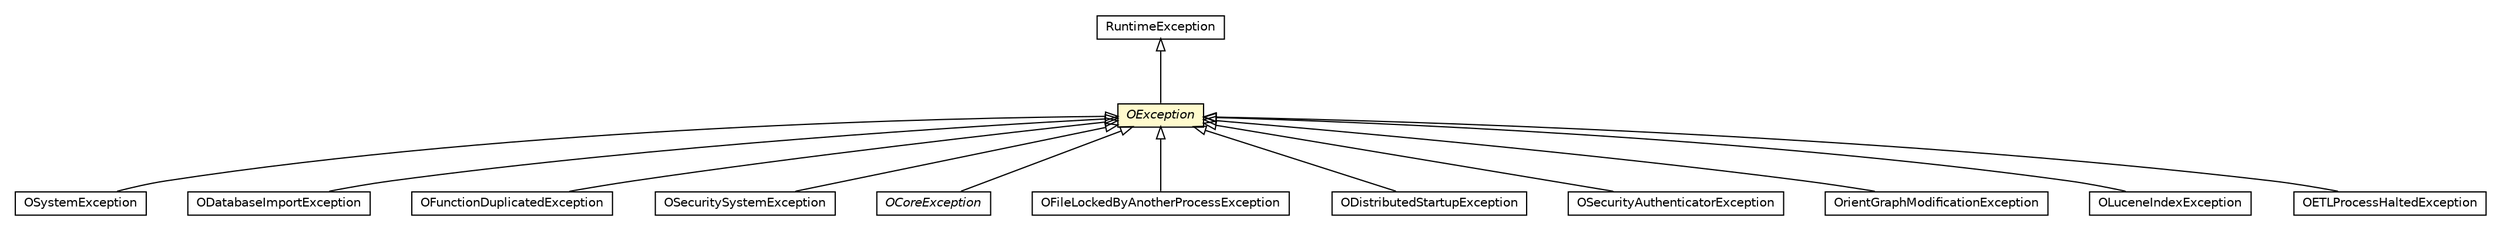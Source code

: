 #!/usr/local/bin/dot
#
# Class diagram 
# Generated by UMLGraph version R5_6-24-gf6e263 (http://www.umlgraph.org/)
#

digraph G {
	edge [fontname="Helvetica",fontsize=10,labelfontname="Helvetica",labelfontsize=10];
	node [fontname="Helvetica",fontsize=10,shape=plaintext];
	nodesep=0.25;
	ranksep=0.5;
	// com.orientechnologies.common.exception.OException
	c1715305 [label=<<table title="com.orientechnologies.common.exception.OException" border="0" cellborder="1" cellspacing="0" cellpadding="2" port="p" bgcolor="lemonChiffon" href="./OException.html">
		<tr><td><table border="0" cellspacing="0" cellpadding="1">
<tr><td align="center" balign="center"><font face="Helvetica-Oblique"> OException </font></td></tr>
		</table></td></tr>
		</table>>, URL="./OException.html", fontname="Helvetica", fontcolor="black", fontsize=10.0];
	// com.orientechnologies.common.exception.OSystemException
	c1715306 [label=<<table title="com.orientechnologies.common.exception.OSystemException" border="0" cellborder="1" cellspacing="0" cellpadding="2" port="p" href="./OSystemException.html">
		<tr><td><table border="0" cellspacing="0" cellpadding="1">
<tr><td align="center" balign="center"> OSystemException </td></tr>
		</table></td></tr>
		</table>>, URL="./OSystemException.html", fontname="Helvetica", fontcolor="black", fontsize=10.0];
	// com.orientechnologies.orient.core.db.tool.ODatabaseImportException
	c1715462 [label=<<table title="com.orientechnologies.orient.core.db.tool.ODatabaseImportException" border="0" cellborder="1" cellspacing="0" cellpadding="2" port="p" href="../../orient/core/db/tool/ODatabaseImportException.html">
		<tr><td><table border="0" cellspacing="0" cellpadding="1">
<tr><td align="center" balign="center"> ODatabaseImportException </td></tr>
		</table></td></tr>
		</table>>, URL="../../orient/core/db/tool/ODatabaseImportException.html", fontname="Helvetica", fontcolor="black", fontsize=10.0];
	// com.orientechnologies.orient.core.metadata.function.OFunctionDuplicatedException
	c1715568 [label=<<table title="com.orientechnologies.orient.core.metadata.function.OFunctionDuplicatedException" border="0" cellborder="1" cellspacing="0" cellpadding="2" port="p" href="../../orient/core/metadata/function/OFunctionDuplicatedException.html">
		<tr><td><table border="0" cellspacing="0" cellpadding="1">
<tr><td align="center" balign="center"> OFunctionDuplicatedException </td></tr>
		</table></td></tr>
		</table>>, URL="../../orient/core/metadata/function/OFunctionDuplicatedException.html", fontname="Helvetica", fontcolor="black", fontsize=10.0];
	// com.orientechnologies.orient.core.security.OSecuritySystemException
	c1716338 [label=<<table title="com.orientechnologies.orient.core.security.OSecuritySystemException" border="0" cellborder="1" cellspacing="0" cellpadding="2" port="p" href="../../orient/core/security/OSecuritySystemException.html">
		<tr><td><table border="0" cellspacing="0" cellpadding="1">
<tr><td align="center" balign="center"> OSecuritySystemException </td></tr>
		</table></td></tr>
		</table>>, URL="../../orient/core/security/OSecuritySystemException.html", fontname="Helvetica", fontcolor="black", fontsize=10.0];
	// com.orientechnologies.orient.core.exception.OCoreException
	c1716394 [label=<<table title="com.orientechnologies.orient.core.exception.OCoreException" border="0" cellborder="1" cellspacing="0" cellpadding="2" port="p" href="../../orient/core/exception/OCoreException.html">
		<tr><td><table border="0" cellspacing="0" cellpadding="1">
<tr><td align="center" balign="center"><font face="Helvetica-Oblique"> OCoreException </font></td></tr>
		</table></td></tr>
		</table>>, URL="../../orient/core/exception/OCoreException.html", fontname="Helvetica", fontcolor="black", fontsize=10.0];
	// com.orientechnologies.orient.core.exception.OFileLockedByAnotherProcessException
	c1716425 [label=<<table title="com.orientechnologies.orient.core.exception.OFileLockedByAnotherProcessException" border="0" cellborder="1" cellspacing="0" cellpadding="2" port="p" href="../../orient/core/exception/OFileLockedByAnotherProcessException.html">
		<tr><td><table border="0" cellspacing="0" cellpadding="1">
<tr><td align="center" balign="center"> OFileLockedByAnotherProcessException </td></tr>
		</table></td></tr>
		</table>>, URL="../../orient/core/exception/OFileLockedByAnotherProcessException.html", fontname="Helvetica", fontcolor="black", fontsize=10.0];
	// com.orientechnologies.orient.server.distributed.ODistributedStartupException
	c1716767 [label=<<table title="com.orientechnologies.orient.server.distributed.ODistributedStartupException" border="0" cellborder="1" cellspacing="0" cellpadding="2" port="p" href="../../orient/server/distributed/ODistributedStartupException.html">
		<tr><td><table border="0" cellspacing="0" cellpadding="1">
<tr><td align="center" balign="center"> ODistributedStartupException </td></tr>
		</table></td></tr>
		</table>>, URL="../../orient/server/distributed/ODistributedStartupException.html", fontname="Helvetica", fontcolor="black", fontsize=10.0];
	// com.orientechnologies.orient.server.security.OSecurityAuthenticatorException
	c1716913 [label=<<table title="com.orientechnologies.orient.server.security.OSecurityAuthenticatorException" border="0" cellborder="1" cellspacing="0" cellpadding="2" port="p" href="../../orient/server/security/OSecurityAuthenticatorException.html">
		<tr><td><table border="0" cellspacing="0" cellpadding="1">
<tr><td align="center" balign="center"> OSecurityAuthenticatorException </td></tr>
		</table></td></tr>
		</table>>, URL="../../orient/server/security/OSecurityAuthenticatorException.html", fontname="Helvetica", fontcolor="black", fontsize=10.0];
	// com.tinkerpop.blueprints.impls.orient.OrientGraphModificationException
	c1716937 [label=<<table title="com.tinkerpop.blueprints.impls.orient.OrientGraphModificationException" border="0" cellborder="1" cellspacing="0" cellpadding="2" port="p" href="../../../tinkerpop/blueprints/impls/orient/OrientGraphModificationException.html">
		<tr><td><table border="0" cellspacing="0" cellpadding="1">
<tr><td align="center" balign="center"> OrientGraphModificationException </td></tr>
		</table></td></tr>
		</table>>, URL="../../../tinkerpop/blueprints/impls/orient/OrientGraphModificationException.html", fontname="Helvetica", fontcolor="black", fontsize=10.0];
	// com.orientechnologies.lucene.exception.OLuceneIndexException
	c1717111 [label=<<table title="com.orientechnologies.lucene.exception.OLuceneIndexException" border="0" cellborder="1" cellspacing="0" cellpadding="2" port="p" href="../../lucene/exception/OLuceneIndexException.html">
		<tr><td><table border="0" cellspacing="0" cellpadding="1">
<tr><td align="center" balign="center"> OLuceneIndexException </td></tr>
		</table></td></tr>
		</table>>, URL="../../lucene/exception/OLuceneIndexException.html", fontname="Helvetica", fontcolor="black", fontsize=10.0];
	// com.orientechnologies.orient.etl.OETLProcessHaltedException
	c1717137 [label=<<table title="com.orientechnologies.orient.etl.OETLProcessHaltedException" border="0" cellborder="1" cellspacing="0" cellpadding="2" port="p" href="../../orient/etl/OETLProcessHaltedException.html">
		<tr><td><table border="0" cellspacing="0" cellpadding="1">
<tr><td align="center" balign="center"> OETLProcessHaltedException </td></tr>
		</table></td></tr>
		</table>>, URL="../../orient/etl/OETLProcessHaltedException.html", fontname="Helvetica", fontcolor="black", fontsize=10.0];
	//com.orientechnologies.common.exception.OException extends java.lang.RuntimeException
	c1717205:p -> c1715305:p [dir=back,arrowtail=empty];
	//com.orientechnologies.common.exception.OSystemException extends com.orientechnologies.common.exception.OException
	c1715305:p -> c1715306:p [dir=back,arrowtail=empty];
	//com.orientechnologies.orient.core.db.tool.ODatabaseImportException extends com.orientechnologies.common.exception.OException
	c1715305:p -> c1715462:p [dir=back,arrowtail=empty];
	//com.orientechnologies.orient.core.metadata.function.OFunctionDuplicatedException extends com.orientechnologies.common.exception.OException
	c1715305:p -> c1715568:p [dir=back,arrowtail=empty];
	//com.orientechnologies.orient.core.security.OSecuritySystemException extends com.orientechnologies.common.exception.OException
	c1715305:p -> c1716338:p [dir=back,arrowtail=empty];
	//com.orientechnologies.orient.core.exception.OCoreException extends com.orientechnologies.common.exception.OException
	c1715305:p -> c1716394:p [dir=back,arrowtail=empty];
	//com.orientechnologies.orient.core.exception.OFileLockedByAnotherProcessException extends com.orientechnologies.common.exception.OException
	c1715305:p -> c1716425:p [dir=back,arrowtail=empty];
	//com.orientechnologies.orient.server.distributed.ODistributedStartupException extends com.orientechnologies.common.exception.OException
	c1715305:p -> c1716767:p [dir=back,arrowtail=empty];
	//com.orientechnologies.orient.server.security.OSecurityAuthenticatorException extends com.orientechnologies.common.exception.OException
	c1715305:p -> c1716913:p [dir=back,arrowtail=empty];
	//com.tinkerpop.blueprints.impls.orient.OrientGraphModificationException extends com.orientechnologies.common.exception.OException
	c1715305:p -> c1716937:p [dir=back,arrowtail=empty];
	//com.orientechnologies.lucene.exception.OLuceneIndexException extends com.orientechnologies.common.exception.OException
	c1715305:p -> c1717111:p [dir=back,arrowtail=empty];
	//com.orientechnologies.orient.etl.OETLProcessHaltedException extends com.orientechnologies.common.exception.OException
	c1715305:p -> c1717137:p [dir=back,arrowtail=empty];
	// java.lang.RuntimeException
	c1717205 [label=<<table title="java.lang.RuntimeException" border="0" cellborder="1" cellspacing="0" cellpadding="2" port="p" href="http://java.sun.com/j2se/1.4.2/docs/api/java/lang/RuntimeException.html">
		<tr><td><table border="0" cellspacing="0" cellpadding="1">
<tr><td align="center" balign="center"> RuntimeException </td></tr>
		</table></td></tr>
		</table>>, URL="http://java.sun.com/j2se/1.4.2/docs/api/java/lang/RuntimeException.html", fontname="Helvetica", fontcolor="black", fontsize=10.0];
}

